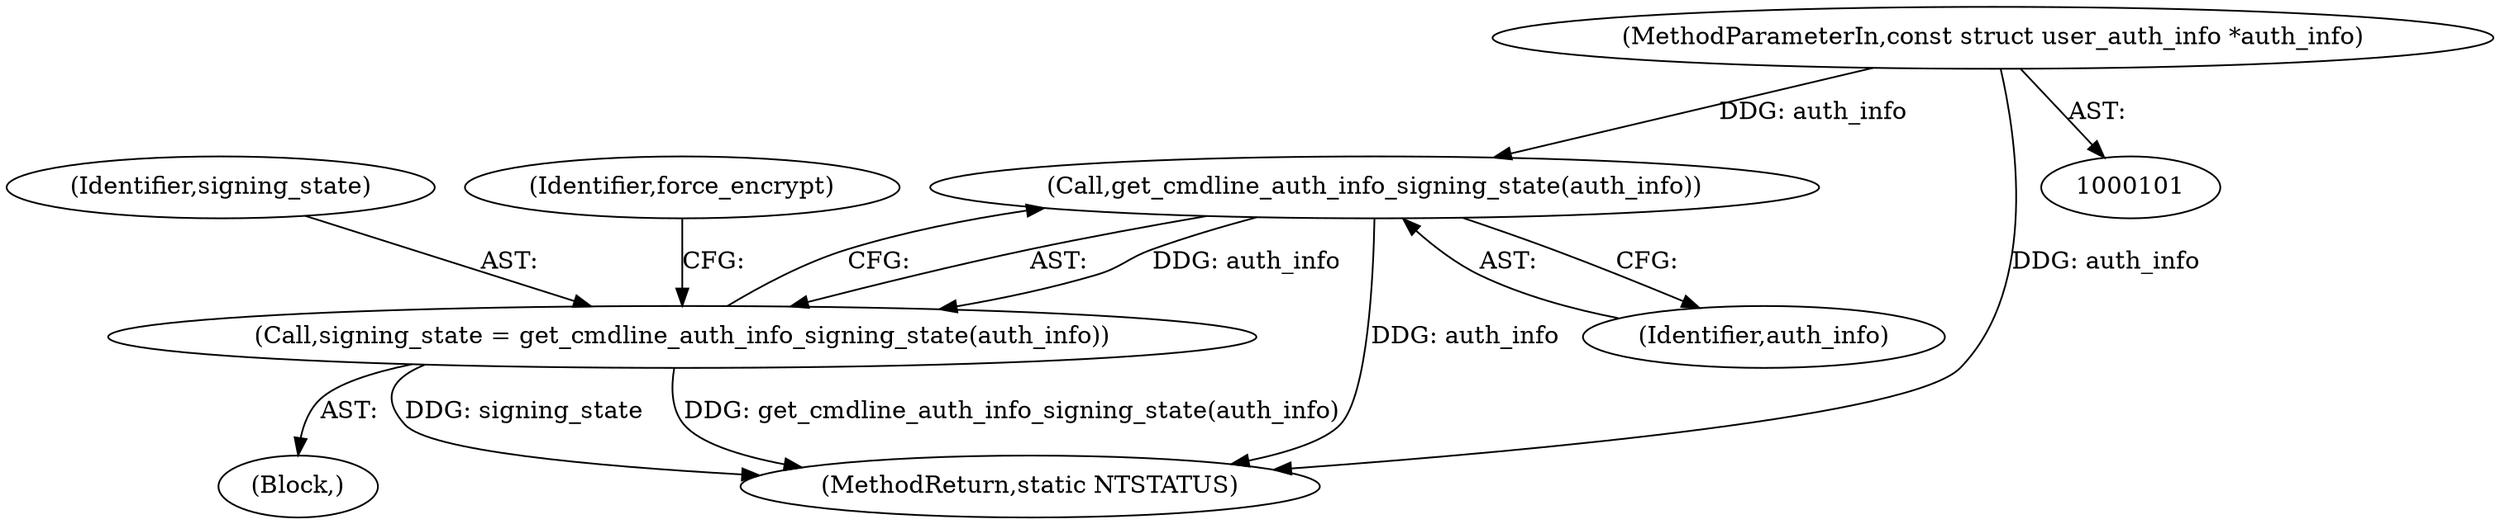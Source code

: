 digraph "0_samba_d724f835acb9f4886c0001af32cd325dbbf1f895@pointer" {
"1000132" [label="(Call,get_cmdline_auth_info_signing_state(auth_info))"];
"1000105" [label="(MethodParameterIn,const struct user_auth_info *auth_info)"];
"1000130" [label="(Call,signing_state = get_cmdline_auth_info_signing_state(auth_info))"];
"1000131" [label="(Identifier,signing_state)"];
"1000132" [label="(Call,get_cmdline_auth_info_signing_state(auth_info))"];
"1000112" [label="(Block,)"];
"1000135" [label="(Identifier,force_encrypt)"];
"1000105" [label="(MethodParameterIn,const struct user_auth_info *auth_info)"];
"1000173" [label="(MethodReturn,static NTSTATUS)"];
"1000133" [label="(Identifier,auth_info)"];
"1000130" [label="(Call,signing_state = get_cmdline_auth_info_signing_state(auth_info))"];
"1000132" -> "1000130"  [label="AST: "];
"1000132" -> "1000133"  [label="CFG: "];
"1000133" -> "1000132"  [label="AST: "];
"1000130" -> "1000132"  [label="CFG: "];
"1000132" -> "1000173"  [label="DDG: auth_info"];
"1000132" -> "1000130"  [label="DDG: auth_info"];
"1000105" -> "1000132"  [label="DDG: auth_info"];
"1000105" -> "1000101"  [label="AST: "];
"1000105" -> "1000173"  [label="DDG: auth_info"];
"1000130" -> "1000112"  [label="AST: "];
"1000131" -> "1000130"  [label="AST: "];
"1000135" -> "1000130"  [label="CFG: "];
"1000130" -> "1000173"  [label="DDG: signing_state"];
"1000130" -> "1000173"  [label="DDG: get_cmdline_auth_info_signing_state(auth_info)"];
}
